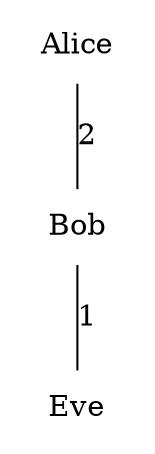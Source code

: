 graph G {
  node [style=filled,color=white];
  Alice;
  Bob;
  Eve;

  Alice -- Bob [label="2"];
  Bob --  Eve [label="1"];
}
